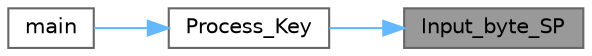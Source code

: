digraph "Input_byte_SP"
{
 // LATEX_PDF_SIZE
  bgcolor="transparent";
  edge [fontname=Helvetica,fontsize=10,labelfontname=Helvetica,labelfontsize=10];
  node [fontname=Helvetica,fontsize=10,shape=box,height=0.2,width=0.4];
  rankdir="RL";
  Node1 [label="Input_byte_SP",height=0.2,width=0.4,color="gray40", fillcolor="grey60", style="filled", fontcolor="black",tooltip=" "];
  Node1 -> Node2 [dir="back",color="steelblue1",style="solid"];
  Node2 [label="Process_Key",height=0.2,width=0.4,color="grey40", fillcolor="white", style="filled",URL="$_t_o_8c.html#a23d088966967f0ce9c2456835eac1524",tooltip=" "];
  Node2 -> Node3 [dir="back",color="steelblue1",style="solid"];
  Node3 [label="main",height=0.2,width=0.4,color="grey40", fillcolor="white", style="filled",URL="$core_8c.html#a6288eba0f8e8ad3ab1544ad731eb7667",tooltip=" "];
}
